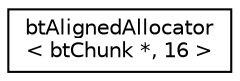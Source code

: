 digraph "Graphical Class Hierarchy"
{
  edge [fontname="Helvetica",fontsize="10",labelfontname="Helvetica",labelfontsize="10"];
  node [fontname="Helvetica",fontsize="10",shape=record];
  rankdir="LR";
  Node1 [label="btAlignedAllocator\l\< btChunk *, 16 \>",height=0.2,width=0.4,color="black", fillcolor="white", style="filled",URL="$classbt_aligned_allocator.html"];
}
